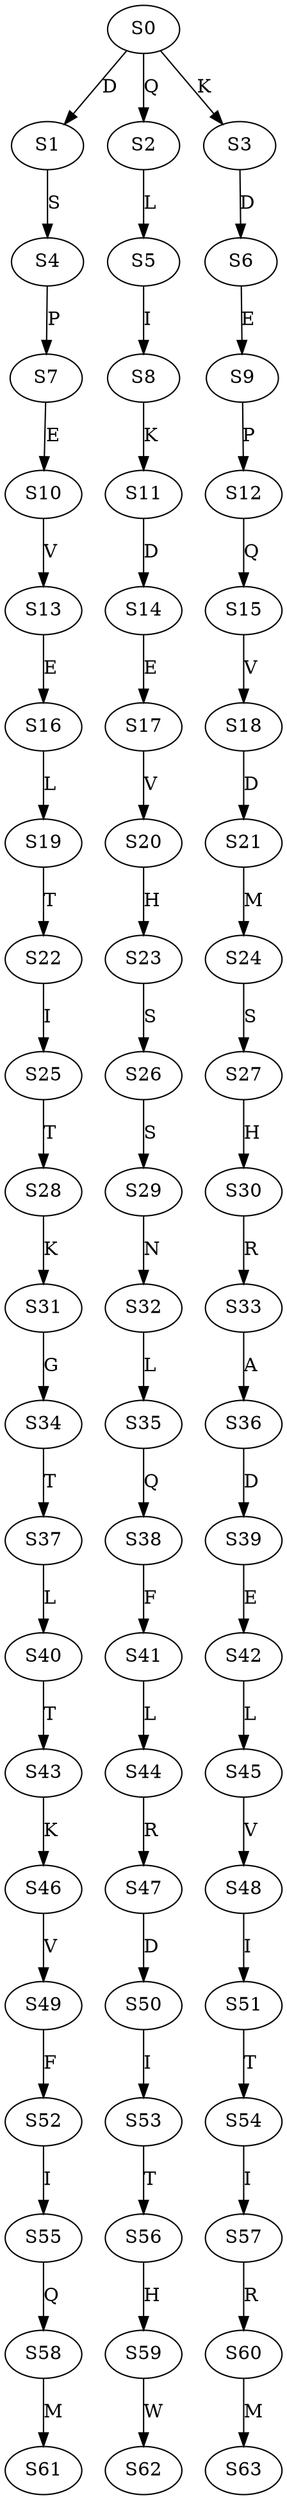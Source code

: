 strict digraph  {
	S0 -> S1 [ label = D ];
	S0 -> S2 [ label = Q ];
	S0 -> S3 [ label = K ];
	S1 -> S4 [ label = S ];
	S2 -> S5 [ label = L ];
	S3 -> S6 [ label = D ];
	S4 -> S7 [ label = P ];
	S5 -> S8 [ label = I ];
	S6 -> S9 [ label = E ];
	S7 -> S10 [ label = E ];
	S8 -> S11 [ label = K ];
	S9 -> S12 [ label = P ];
	S10 -> S13 [ label = V ];
	S11 -> S14 [ label = D ];
	S12 -> S15 [ label = Q ];
	S13 -> S16 [ label = E ];
	S14 -> S17 [ label = E ];
	S15 -> S18 [ label = V ];
	S16 -> S19 [ label = L ];
	S17 -> S20 [ label = V ];
	S18 -> S21 [ label = D ];
	S19 -> S22 [ label = T ];
	S20 -> S23 [ label = H ];
	S21 -> S24 [ label = M ];
	S22 -> S25 [ label = I ];
	S23 -> S26 [ label = S ];
	S24 -> S27 [ label = S ];
	S25 -> S28 [ label = T ];
	S26 -> S29 [ label = S ];
	S27 -> S30 [ label = H ];
	S28 -> S31 [ label = K ];
	S29 -> S32 [ label = N ];
	S30 -> S33 [ label = R ];
	S31 -> S34 [ label = G ];
	S32 -> S35 [ label = L ];
	S33 -> S36 [ label = A ];
	S34 -> S37 [ label = T ];
	S35 -> S38 [ label = Q ];
	S36 -> S39 [ label = D ];
	S37 -> S40 [ label = L ];
	S38 -> S41 [ label = F ];
	S39 -> S42 [ label = E ];
	S40 -> S43 [ label = T ];
	S41 -> S44 [ label = L ];
	S42 -> S45 [ label = L ];
	S43 -> S46 [ label = K ];
	S44 -> S47 [ label = R ];
	S45 -> S48 [ label = V ];
	S46 -> S49 [ label = V ];
	S47 -> S50 [ label = D ];
	S48 -> S51 [ label = I ];
	S49 -> S52 [ label = F ];
	S50 -> S53 [ label = I ];
	S51 -> S54 [ label = T ];
	S52 -> S55 [ label = I ];
	S53 -> S56 [ label = T ];
	S54 -> S57 [ label = I ];
	S55 -> S58 [ label = Q ];
	S56 -> S59 [ label = H ];
	S57 -> S60 [ label = R ];
	S58 -> S61 [ label = M ];
	S59 -> S62 [ label = W ];
	S60 -> S63 [ label = M ];
}
